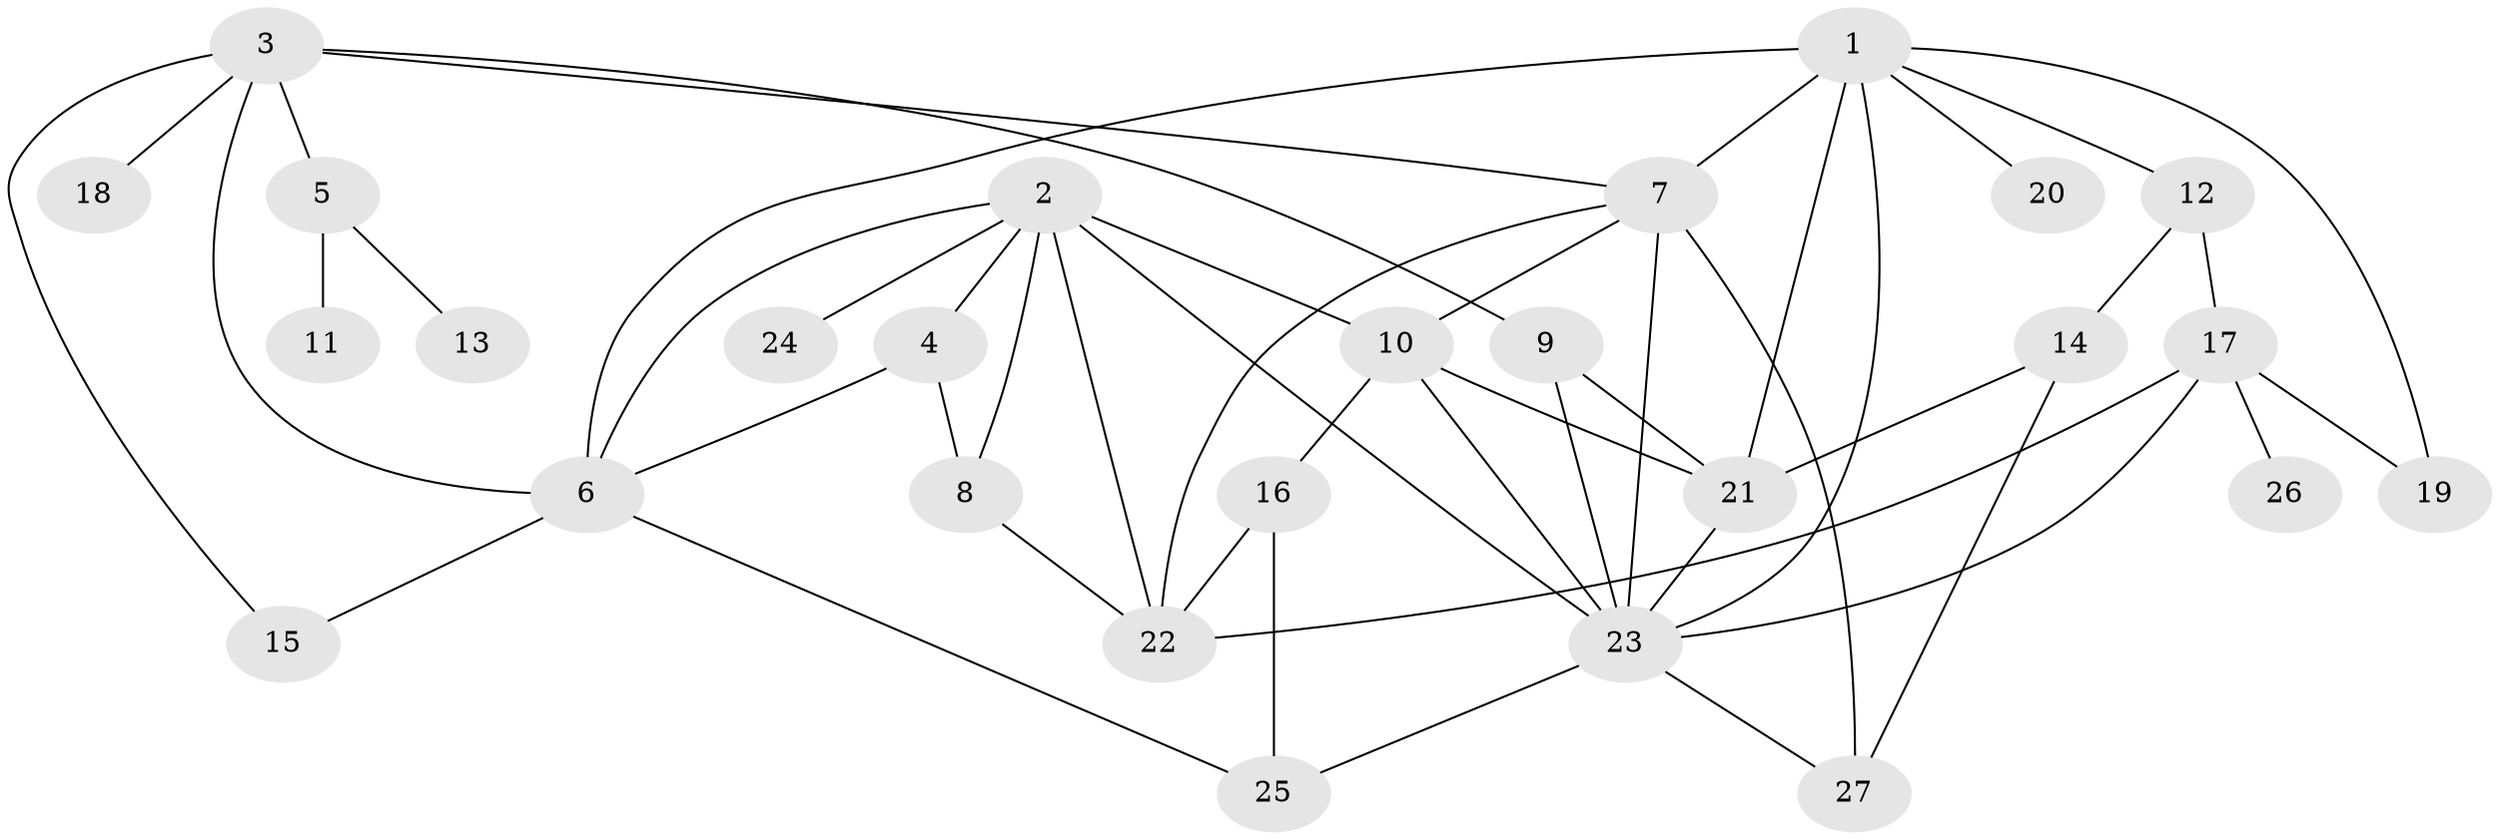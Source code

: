 // original degree distribution, {3: 0.19402985074626866, 11: 0.014925373134328358, 5: 0.05970149253731343, 4: 0.16417910447761194, 6: 0.014925373134328358, 1: 0.22388059701492538, 2: 0.31343283582089554, 7: 0.014925373134328358}
// Generated by graph-tools (version 1.1) at 2025/36/03/04/25 23:36:03]
// undirected, 27 vertices, 49 edges
graph export_dot {
  node [color=gray90,style=filled];
  1;
  2;
  3;
  4;
  5;
  6;
  7;
  8;
  9;
  10;
  11;
  12;
  13;
  14;
  15;
  16;
  17;
  18;
  19;
  20;
  21;
  22;
  23;
  24;
  25;
  26;
  27;
  1 -- 6 [weight=2.0];
  1 -- 7 [weight=2.0];
  1 -- 12 [weight=1.0];
  1 -- 19 [weight=1.0];
  1 -- 20 [weight=1.0];
  1 -- 21 [weight=2.0];
  1 -- 23 [weight=1.0];
  2 -- 4 [weight=1.0];
  2 -- 6 [weight=1.0];
  2 -- 8 [weight=1.0];
  2 -- 10 [weight=1.0];
  2 -- 22 [weight=1.0];
  2 -- 23 [weight=1.0];
  2 -- 24 [weight=1.0];
  3 -- 5 [weight=1.0];
  3 -- 6 [weight=1.0];
  3 -- 7 [weight=1.0];
  3 -- 9 [weight=1.0];
  3 -- 15 [weight=1.0];
  3 -- 18 [weight=1.0];
  4 -- 6 [weight=1.0];
  4 -- 8 [weight=1.0];
  5 -- 11 [weight=1.0];
  5 -- 13 [weight=1.0];
  6 -- 15 [weight=1.0];
  6 -- 25 [weight=1.0];
  7 -- 10 [weight=1.0];
  7 -- 22 [weight=1.0];
  7 -- 23 [weight=1.0];
  7 -- 27 [weight=1.0];
  8 -- 22 [weight=1.0];
  9 -- 21 [weight=1.0];
  9 -- 23 [weight=1.0];
  10 -- 16 [weight=1.0];
  10 -- 21 [weight=1.0];
  10 -- 23 [weight=1.0];
  12 -- 14 [weight=1.0];
  12 -- 17 [weight=1.0];
  14 -- 21 [weight=1.0];
  14 -- 27 [weight=1.0];
  16 -- 22 [weight=1.0];
  16 -- 25 [weight=1.0];
  17 -- 19 [weight=1.0];
  17 -- 22 [weight=1.0];
  17 -- 23 [weight=1.0];
  17 -- 26 [weight=1.0];
  21 -- 23 [weight=1.0];
  23 -- 25 [weight=1.0];
  23 -- 27 [weight=1.0];
}
